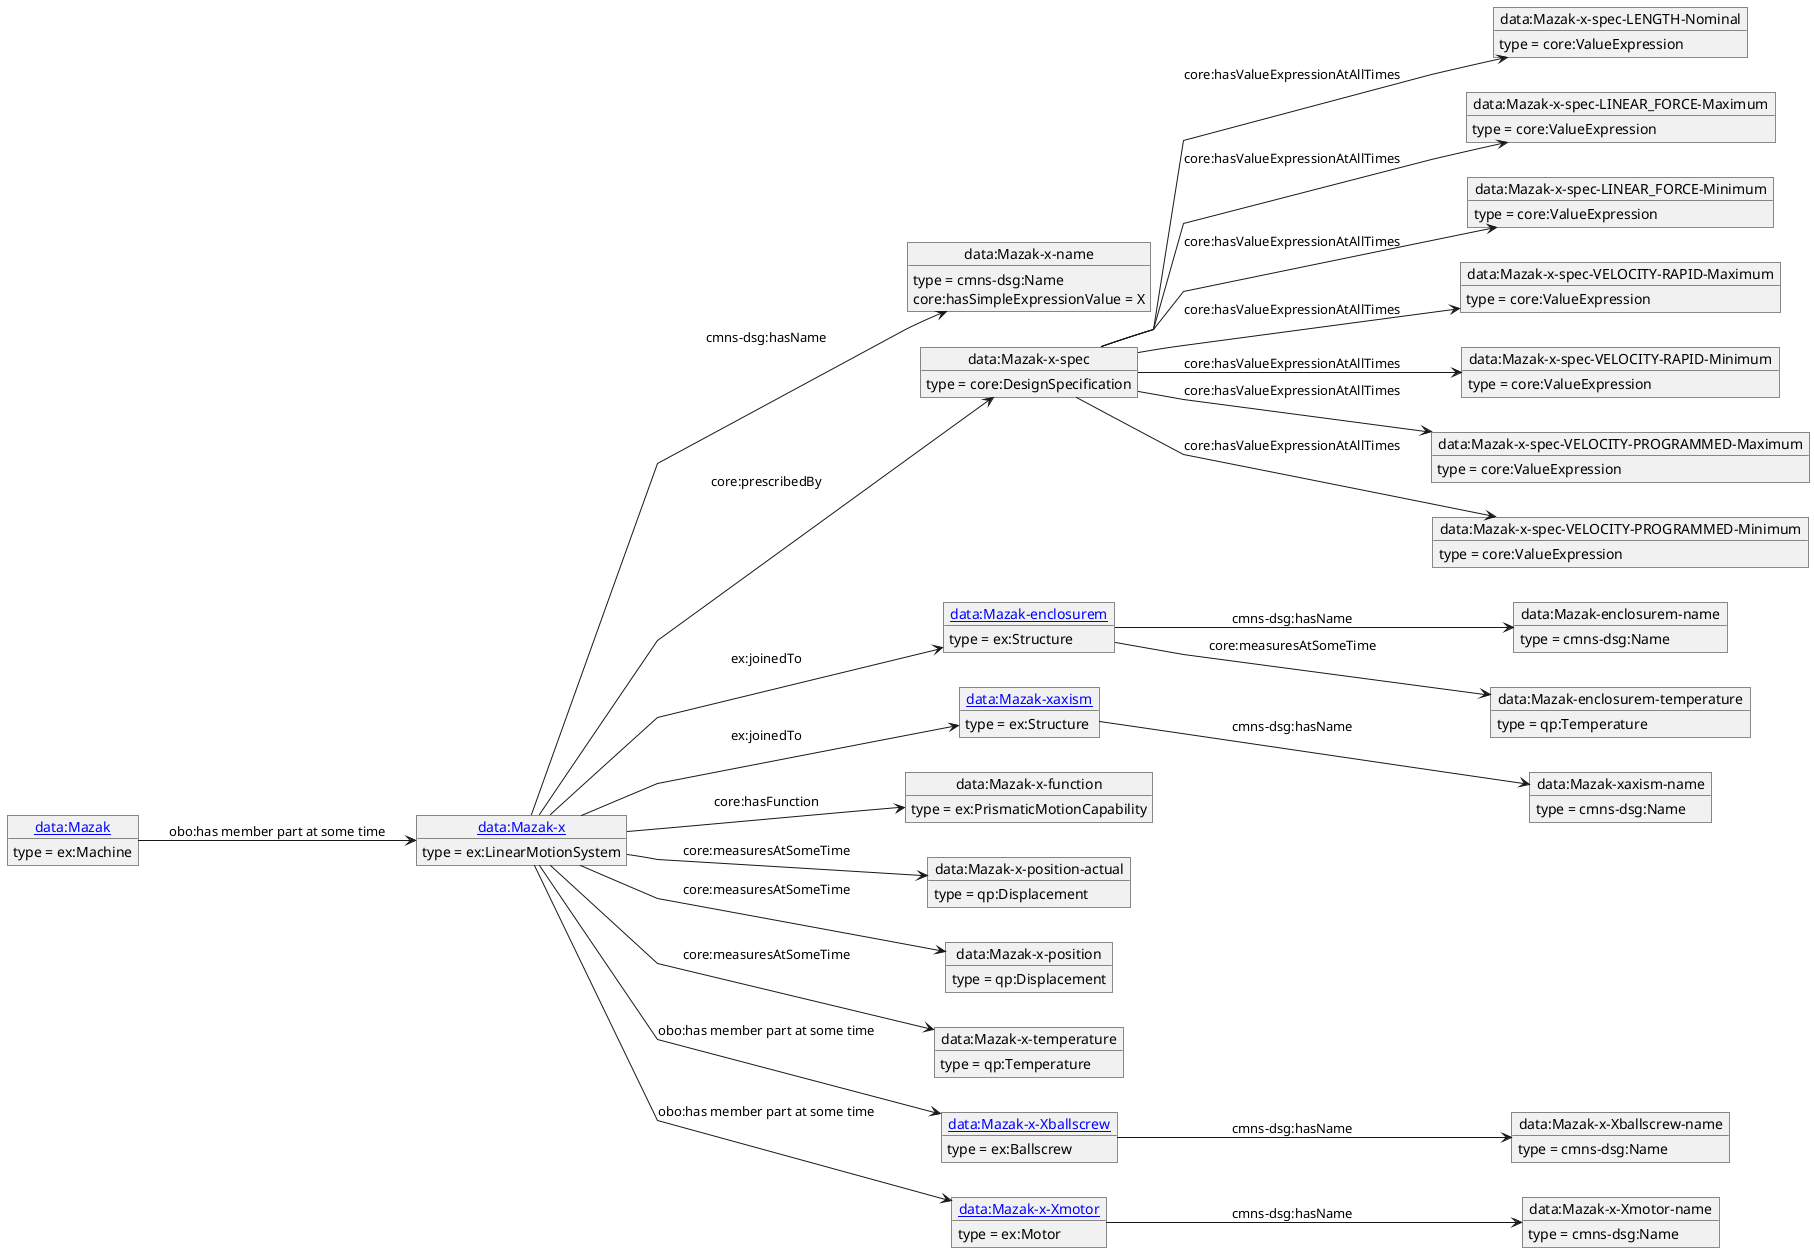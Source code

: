 @startuml
skinparam linetype polyline
left to right direction
object "[[./Mazak-x.html data:Mazak-x]]" as o1 {
 type = ex:LinearMotionSystem
 }
object "data:Mazak-x-name" as o2 {
 type = cmns-dsg:Name
 }
object "data:Mazak-x-spec" as o3 {
 type = core:DesignSpecification
 }
object "data:Mazak-x-spec-LENGTH-Nominal" as o4 {
 type = core:ValueExpression
 }
object "data:Mazak-x-spec-LINEAR_FORCE-Maximum" as o5 {
 type = core:ValueExpression
 }
object "data:Mazak-x-spec-LINEAR_FORCE-Minimum" as o6 {
 type = core:ValueExpression
 }
object "data:Mazak-x-spec-VELOCITY-RAPID-Maximum" as o7 {
 type = core:ValueExpression
 }
object "data:Mazak-x-spec-VELOCITY-RAPID-Minimum" as o8 {
 type = core:ValueExpression
 }
object "data:Mazak-x-spec-VELOCITY-PROGRAMMED-Maximum" as o9 {
 type = core:ValueExpression
 }
object "data:Mazak-x-spec-VELOCITY-PROGRAMMED-Minimum" as o10 {
 type = core:ValueExpression
 }
object "[[./Mazak-enclosurem.html data:Mazak-enclosurem]]" as o11 {
 type = ex:Structure
 }
object "data:Mazak-enclosurem-name" as o12 {
 type = cmns-dsg:Name
 }
object "data:Mazak-enclosurem-temperature" as o13 {
 type = qp:Temperature
 }
object "[[./Mazak-xaxism.html data:Mazak-xaxism]]" as o14 {
 type = ex:Structure
 }
object "data:Mazak-xaxism-name" as o15 {
 type = cmns-dsg:Name
 }
object "data:Mazak-x-function" as o16 {
 type = ex:PrismaticMotionCapability
 }
object "data:Mazak-x-position-actual" as o17 {
 type = qp:Displacement
 }
object "data:Mazak-x-position" as o18 {
 type = qp:Displacement
 }
object "data:Mazak-x-temperature" as o19 {
 type = qp:Temperature
 }
object "[[./Mazak-x-Xballscrew.html data:Mazak-x-Xballscrew]]" as o20 {
 type = ex:Ballscrew
 }
object "data:Mazak-x-Xballscrew-name" as o21 {
 type = cmns-dsg:Name
 }
object "[[./Mazak-x-Xmotor.html data:Mazak-x-Xmotor]]" as o22 {
 type = ex:Motor
 }
object "data:Mazak-x-Xmotor-name" as o23 {
 type = cmns-dsg:Name
 }
object "[[./Mazak.html data:Mazak]]" as o24 {
 type = ex:Machine
 }
o1 --> o2 : cmns-dsg:hasName
o2 : core:hasSimpleExpressionValue = X
o1 --> o3 : core:prescribedBy
o3 --> o4 : core:hasValueExpressionAtAllTimes
o3 --> o5 : core:hasValueExpressionAtAllTimes
o3 --> o6 : core:hasValueExpressionAtAllTimes
o3 --> o7 : core:hasValueExpressionAtAllTimes
o3 --> o8 : core:hasValueExpressionAtAllTimes
o3 --> o9 : core:hasValueExpressionAtAllTimes
o3 --> o10 : core:hasValueExpressionAtAllTimes
o1 --> o11 : ex:joinedTo
o11 --> o12 : cmns-dsg:hasName
o11 --> o13 : core:measuresAtSomeTime
o1 --> o14 : ex:joinedTo
o14 --> o15 : cmns-dsg:hasName
o1 --> o16 : core:hasFunction
o1 --> o17 : core:measuresAtSomeTime
o1 --> o18 : core:measuresAtSomeTime
o1 --> o19 : core:measuresAtSomeTime
o1 --> o20 : obo:has member part at some time
o20 --> o21 : cmns-dsg:hasName
o1 --> o22 : obo:has member part at some time
o22 --> o23 : cmns-dsg:hasName
o24 --> o1 : obo:has member part at some time
@enduml
